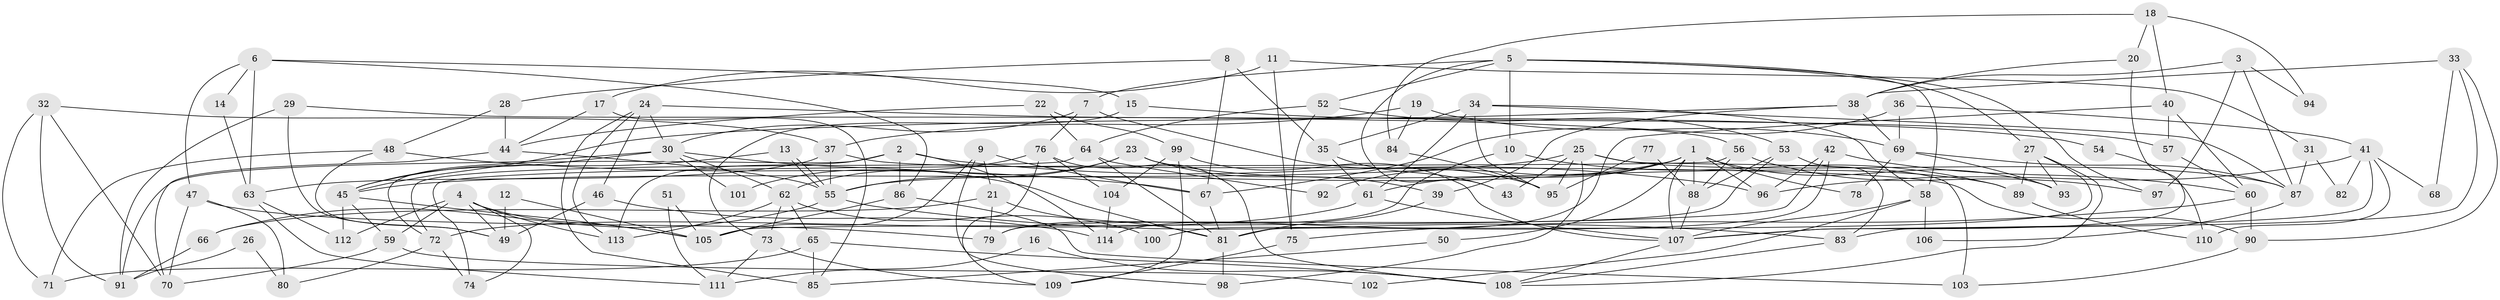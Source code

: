 // coarse degree distribution, {5: 0.0875, 15: 0.025, 10: 0.0625, 6: 0.05, 4: 0.275, 3: 0.25, 1: 0.0375, 7: 0.05, 2: 0.1375, 8: 0.025}
// Generated by graph-tools (version 1.1) at 2025/51/03/04/25 22:51:19]
// undirected, 114 vertices, 228 edges
graph export_dot {
  node [color=gray90,style=filled];
  1;
  2;
  3;
  4;
  5;
  6;
  7;
  8;
  9;
  10;
  11;
  12;
  13;
  14;
  15;
  16;
  17;
  18;
  19;
  20;
  21;
  22;
  23;
  24;
  25;
  26;
  27;
  28;
  29;
  30;
  31;
  32;
  33;
  34;
  35;
  36;
  37;
  38;
  39;
  40;
  41;
  42;
  43;
  44;
  45;
  46;
  47;
  48;
  49;
  50;
  51;
  52;
  53;
  54;
  55;
  56;
  57;
  58;
  59;
  60;
  61;
  62;
  63;
  64;
  65;
  66;
  67;
  68;
  69;
  70;
  71;
  72;
  73;
  74;
  75;
  76;
  77;
  78;
  79;
  80;
  81;
  82;
  83;
  84;
  85;
  86;
  87;
  88;
  89;
  90;
  91;
  92;
  93;
  94;
  95;
  96;
  97;
  98;
  99;
  100;
  101;
  102;
  103;
  104;
  105;
  106;
  107;
  108;
  109;
  110;
  111;
  112;
  113;
  114;
  1 -- 55;
  1 -- 107;
  1 -- 50;
  1 -- 61;
  1 -- 78;
  1 -- 88;
  1 -- 92;
  1 -- 93;
  1 -- 96;
  2 -- 72;
  2 -- 96;
  2 -- 86;
  2 -- 113;
  2 -- 114;
  3 -- 87;
  3 -- 38;
  3 -- 94;
  3 -- 97;
  4 -- 59;
  4 -- 74;
  4 -- 49;
  4 -- 105;
  4 -- 112;
  4 -- 113;
  5 -- 7;
  5 -- 58;
  5 -- 10;
  5 -- 27;
  5 -- 43;
  5 -- 52;
  5 -- 97;
  6 -- 63;
  6 -- 86;
  6 -- 14;
  6 -- 15;
  6 -- 47;
  7 -- 30;
  7 -- 95;
  7 -- 76;
  8 -- 67;
  8 -- 35;
  8 -- 28;
  9 -- 98;
  9 -- 67;
  9 -- 21;
  9 -- 105;
  10 -- 89;
  10 -- 79;
  11 -- 17;
  11 -- 75;
  11 -- 31;
  12 -- 49;
  12 -- 105;
  13 -- 55;
  13 -- 55;
  13 -- 45;
  14 -- 63;
  15 -- 73;
  15 -- 57;
  16 -- 111;
  16 -- 108;
  17 -- 85;
  17 -- 44;
  18 -- 84;
  18 -- 20;
  18 -- 40;
  18 -- 94;
  19 -- 37;
  19 -- 69;
  19 -- 84;
  20 -- 38;
  20 -- 107;
  21 -- 81;
  21 -- 66;
  21 -- 79;
  22 -- 44;
  22 -- 64;
  22 -- 99;
  23 -- 55;
  23 -- 62;
  23 -- 39;
  23 -- 89;
  24 -- 46;
  24 -- 113;
  24 -- 30;
  24 -- 54;
  24 -- 85;
  25 -- 87;
  25 -- 45;
  25 -- 43;
  25 -- 95;
  25 -- 98;
  25 -- 103;
  26 -- 91;
  26 -- 80;
  27 -- 108;
  27 -- 81;
  27 -- 89;
  27 -- 93;
  28 -- 44;
  28 -- 48;
  29 -- 56;
  29 -- 91;
  29 -- 49;
  30 -- 81;
  30 -- 45;
  30 -- 62;
  30 -- 91;
  30 -- 101;
  31 -- 87;
  31 -- 82;
  32 -- 71;
  32 -- 37;
  32 -- 70;
  32 -- 91;
  33 -- 90;
  33 -- 38;
  33 -- 68;
  33 -- 83;
  34 -- 35;
  34 -- 61;
  34 -- 58;
  34 -- 87;
  34 -- 95;
  35 -- 61;
  35 -- 43;
  36 -- 41;
  36 -- 69;
  36 -- 67;
  37 -- 55;
  37 -- 90;
  37 -- 63;
  38 -- 39;
  38 -- 45;
  38 -- 69;
  39 -- 81;
  40 -- 57;
  40 -- 60;
  40 -- 114;
  41 -- 107;
  41 -- 96;
  41 -- 68;
  41 -- 82;
  41 -- 110;
  42 -- 60;
  42 -- 105;
  42 -- 96;
  42 -- 100;
  44 -- 70;
  44 -- 55;
  45 -- 105;
  45 -- 59;
  45 -- 112;
  46 -- 49;
  46 -- 114;
  47 -- 79;
  47 -- 70;
  47 -- 80;
  48 -- 49;
  48 -- 67;
  48 -- 71;
  50 -- 85;
  51 -- 105;
  51 -- 111;
  52 -- 53;
  52 -- 64;
  52 -- 75;
  53 -- 83;
  53 -- 79;
  53 -- 88;
  54 -- 110;
  55 -- 66;
  55 -- 83;
  56 -- 88;
  56 -- 97;
  56 -- 74;
  57 -- 60;
  58 -- 107;
  58 -- 102;
  58 -- 106;
  59 -- 70;
  59 -- 102;
  60 -- 75;
  60 -- 90;
  61 -- 107;
  61 -- 72;
  62 -- 113;
  62 -- 65;
  62 -- 73;
  62 -- 100;
  63 -- 112;
  63 -- 111;
  64 -- 81;
  64 -- 72;
  64 -- 92;
  65 -- 108;
  65 -- 71;
  65 -- 85;
  66 -- 91;
  67 -- 81;
  69 -- 93;
  69 -- 78;
  69 -- 87;
  72 -- 74;
  72 -- 80;
  73 -- 109;
  73 -- 111;
  75 -- 109;
  76 -- 104;
  76 -- 101;
  76 -- 108;
  76 -- 109;
  77 -- 95;
  77 -- 88;
  81 -- 98;
  83 -- 108;
  84 -- 95;
  86 -- 105;
  86 -- 103;
  87 -- 106;
  88 -- 107;
  89 -- 110;
  90 -- 103;
  99 -- 107;
  99 -- 104;
  99 -- 109;
  104 -- 114;
  107 -- 108;
}
